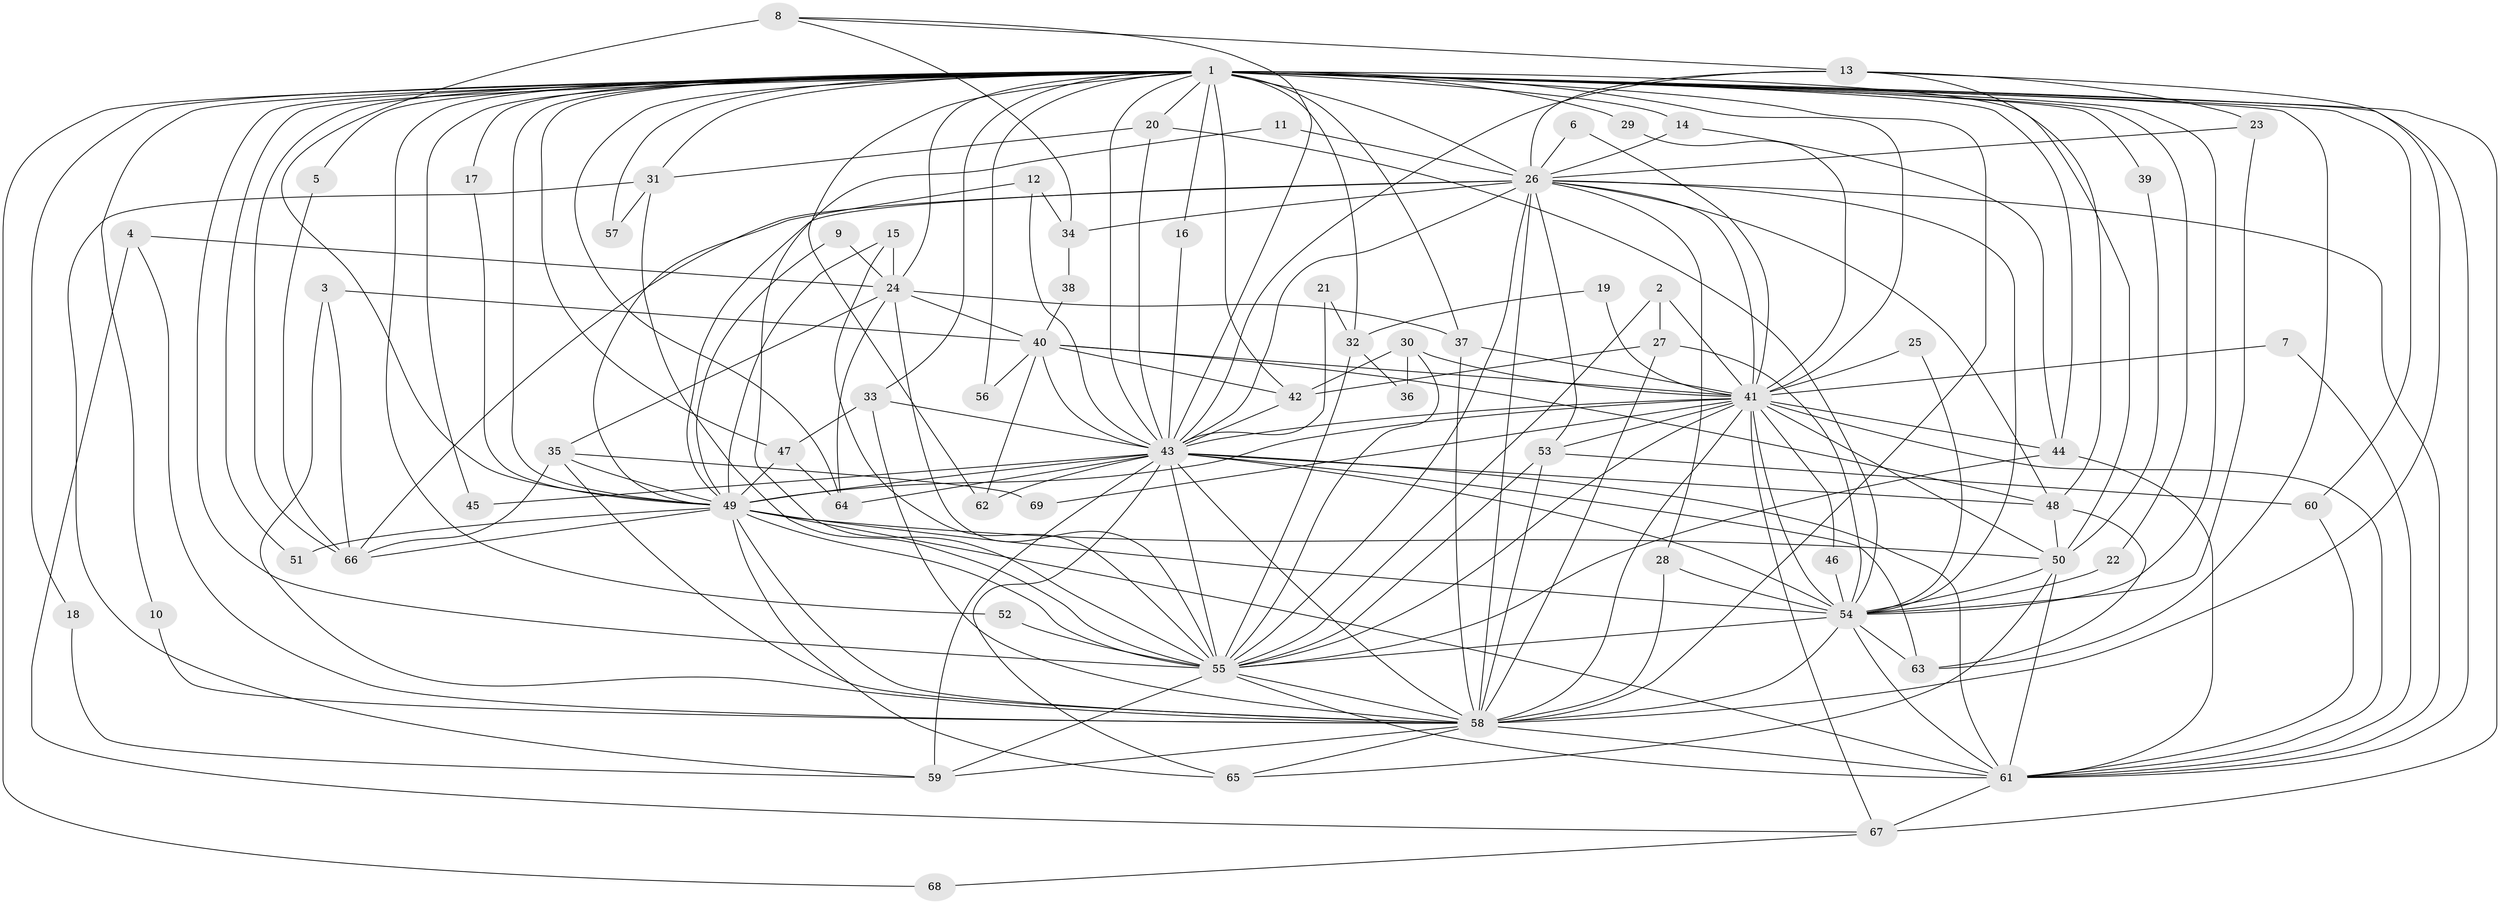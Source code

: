 // original degree distribution, {27: 0.014492753623188406, 32: 0.007246376811594203, 22: 0.007246376811594203, 24: 0.007246376811594203, 18: 0.007246376811594203, 14: 0.007246376811594203, 21: 0.007246376811594203, 25: 0.014492753623188406, 4: 0.10869565217391304, 3: 0.18115942028985507, 2: 0.5362318840579711, 5: 0.043478260869565216, 9: 0.007246376811594203, 7: 0.007246376811594203, 6: 0.036231884057971016, 8: 0.007246376811594203}
// Generated by graph-tools (version 1.1) at 2025/25/03/09/25 03:25:36]
// undirected, 69 vertices, 200 edges
graph export_dot {
graph [start="1"]
  node [color=gray90,style=filled];
  1;
  2;
  3;
  4;
  5;
  6;
  7;
  8;
  9;
  10;
  11;
  12;
  13;
  14;
  15;
  16;
  17;
  18;
  19;
  20;
  21;
  22;
  23;
  24;
  25;
  26;
  27;
  28;
  29;
  30;
  31;
  32;
  33;
  34;
  35;
  36;
  37;
  38;
  39;
  40;
  41;
  42;
  43;
  44;
  45;
  46;
  47;
  48;
  49;
  50;
  51;
  52;
  53;
  54;
  55;
  56;
  57;
  58;
  59;
  60;
  61;
  62;
  63;
  64;
  65;
  66;
  67;
  68;
  69;
  1 -- 5 [weight=1.0];
  1 -- 10 [weight=1.0];
  1 -- 14 [weight=1.0];
  1 -- 16 [weight=1.0];
  1 -- 17 [weight=1.0];
  1 -- 18 [weight=1.0];
  1 -- 20 [weight=1.0];
  1 -- 22 [weight=1.0];
  1 -- 24 [weight=1.0];
  1 -- 26 [weight=4.0];
  1 -- 29 [weight=1.0];
  1 -- 31 [weight=1.0];
  1 -- 32 [weight=2.0];
  1 -- 33 [weight=1.0];
  1 -- 37 [weight=1.0];
  1 -- 39 [weight=1.0];
  1 -- 41 [weight=2.0];
  1 -- 42 [weight=1.0];
  1 -- 43 [weight=3.0];
  1 -- 44 [weight=2.0];
  1 -- 45 [weight=1.0];
  1 -- 47 [weight=1.0];
  1 -- 49 [weight=2.0];
  1 -- 50 [weight=1.0];
  1 -- 51 [weight=1.0];
  1 -- 52 [weight=1.0];
  1 -- 54 [weight=2.0];
  1 -- 55 [weight=3.0];
  1 -- 56 [weight=1.0];
  1 -- 57 [weight=2.0];
  1 -- 58 [weight=4.0];
  1 -- 60 [weight=1.0];
  1 -- 61 [weight=2.0];
  1 -- 62 [weight=1.0];
  1 -- 63 [weight=1.0];
  1 -- 64 [weight=1.0];
  1 -- 66 [weight=1.0];
  1 -- 67 [weight=1.0];
  1 -- 68 [weight=1.0];
  2 -- 27 [weight=1.0];
  2 -- 41 [weight=1.0];
  2 -- 55 [weight=1.0];
  3 -- 40 [weight=1.0];
  3 -- 58 [weight=1.0];
  3 -- 66 [weight=1.0];
  4 -- 24 [weight=1.0];
  4 -- 58 [weight=1.0];
  4 -- 67 [weight=1.0];
  5 -- 66 [weight=1.0];
  6 -- 26 [weight=1.0];
  6 -- 41 [weight=1.0];
  7 -- 41 [weight=1.0];
  7 -- 61 [weight=1.0];
  8 -- 13 [weight=1.0];
  8 -- 34 [weight=1.0];
  8 -- 43 [weight=1.0];
  8 -- 49 [weight=1.0];
  9 -- 24 [weight=1.0];
  9 -- 49 [weight=1.0];
  10 -- 58 [weight=1.0];
  11 -- 26 [weight=1.0];
  11 -- 55 [weight=1.0];
  12 -- 34 [weight=1.0];
  12 -- 43 [weight=1.0];
  12 -- 49 [weight=1.0];
  13 -- 23 [weight=1.0];
  13 -- 26 [weight=1.0];
  13 -- 43 [weight=1.0];
  13 -- 48 [weight=1.0];
  13 -- 58 [weight=1.0];
  14 -- 26 [weight=1.0];
  14 -- 44 [weight=1.0];
  15 -- 24 [weight=1.0];
  15 -- 49 [weight=1.0];
  15 -- 55 [weight=1.0];
  16 -- 43 [weight=1.0];
  17 -- 49 [weight=1.0];
  18 -- 59 [weight=1.0];
  19 -- 32 [weight=1.0];
  19 -- 41 [weight=1.0];
  20 -- 31 [weight=1.0];
  20 -- 43 [weight=1.0];
  20 -- 54 [weight=1.0];
  21 -- 32 [weight=1.0];
  21 -- 43 [weight=1.0];
  22 -- 54 [weight=1.0];
  23 -- 26 [weight=1.0];
  23 -- 54 [weight=1.0];
  24 -- 35 [weight=1.0];
  24 -- 37 [weight=1.0];
  24 -- 40 [weight=1.0];
  24 -- 55 [weight=1.0];
  24 -- 64 [weight=1.0];
  25 -- 41 [weight=1.0];
  25 -- 54 [weight=1.0];
  26 -- 28 [weight=1.0];
  26 -- 34 [weight=1.0];
  26 -- 41 [weight=2.0];
  26 -- 43 [weight=1.0];
  26 -- 48 [weight=1.0];
  26 -- 49 [weight=1.0];
  26 -- 53 [weight=1.0];
  26 -- 54 [weight=1.0];
  26 -- 55 [weight=1.0];
  26 -- 58 [weight=1.0];
  26 -- 61 [weight=1.0];
  26 -- 66 [weight=1.0];
  27 -- 42 [weight=1.0];
  27 -- 54 [weight=1.0];
  27 -- 58 [weight=1.0];
  28 -- 54 [weight=1.0];
  28 -- 58 [weight=1.0];
  29 -- 41 [weight=1.0];
  30 -- 36 [weight=1.0];
  30 -- 41 [weight=2.0];
  30 -- 42 [weight=2.0];
  30 -- 55 [weight=1.0];
  31 -- 55 [weight=1.0];
  31 -- 57 [weight=1.0];
  31 -- 59 [weight=1.0];
  32 -- 36 [weight=1.0];
  32 -- 55 [weight=1.0];
  33 -- 43 [weight=1.0];
  33 -- 47 [weight=1.0];
  33 -- 58 [weight=1.0];
  34 -- 38 [weight=1.0];
  35 -- 49 [weight=1.0];
  35 -- 58 [weight=1.0];
  35 -- 66 [weight=1.0];
  35 -- 69 [weight=1.0];
  37 -- 41 [weight=1.0];
  37 -- 58 [weight=1.0];
  38 -- 40 [weight=1.0];
  39 -- 50 [weight=1.0];
  40 -- 41 [weight=1.0];
  40 -- 42 [weight=1.0];
  40 -- 43 [weight=1.0];
  40 -- 48 [weight=1.0];
  40 -- 56 [weight=1.0];
  40 -- 62 [weight=1.0];
  41 -- 43 [weight=1.0];
  41 -- 44 [weight=1.0];
  41 -- 46 [weight=1.0];
  41 -- 49 [weight=1.0];
  41 -- 50 [weight=1.0];
  41 -- 53 [weight=1.0];
  41 -- 54 [weight=1.0];
  41 -- 55 [weight=1.0];
  41 -- 58 [weight=1.0];
  41 -- 61 [weight=1.0];
  41 -- 67 [weight=1.0];
  41 -- 69 [weight=1.0];
  42 -- 43 [weight=1.0];
  43 -- 45 [weight=1.0];
  43 -- 48 [weight=1.0];
  43 -- 49 [weight=2.0];
  43 -- 54 [weight=2.0];
  43 -- 55 [weight=1.0];
  43 -- 58 [weight=1.0];
  43 -- 59 [weight=1.0];
  43 -- 61 [weight=2.0];
  43 -- 62 [weight=1.0];
  43 -- 63 [weight=1.0];
  43 -- 64 [weight=1.0];
  43 -- 65 [weight=1.0];
  44 -- 55 [weight=1.0];
  44 -- 61 [weight=1.0];
  46 -- 54 [weight=1.0];
  47 -- 49 [weight=2.0];
  47 -- 64 [weight=1.0];
  48 -- 50 [weight=1.0];
  48 -- 63 [weight=1.0];
  49 -- 50 [weight=1.0];
  49 -- 51 [weight=1.0];
  49 -- 54 [weight=4.0];
  49 -- 55 [weight=1.0];
  49 -- 58 [weight=1.0];
  49 -- 61 [weight=1.0];
  49 -- 65 [weight=1.0];
  49 -- 66 [weight=1.0];
  50 -- 54 [weight=1.0];
  50 -- 61 [weight=1.0];
  50 -- 65 [weight=1.0];
  52 -- 55 [weight=1.0];
  53 -- 55 [weight=1.0];
  53 -- 58 [weight=1.0];
  53 -- 60 [weight=2.0];
  54 -- 55 [weight=1.0];
  54 -- 58 [weight=1.0];
  54 -- 61 [weight=1.0];
  54 -- 63 [weight=1.0];
  55 -- 58 [weight=2.0];
  55 -- 59 [weight=1.0];
  55 -- 61 [weight=1.0];
  58 -- 59 [weight=1.0];
  58 -- 61 [weight=2.0];
  58 -- 65 [weight=1.0];
  60 -- 61 [weight=1.0];
  61 -- 67 [weight=1.0];
  67 -- 68 [weight=1.0];
}
